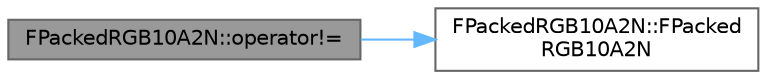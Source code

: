digraph "FPackedRGB10A2N::operator!="
{
 // INTERACTIVE_SVG=YES
 // LATEX_PDF_SIZE
  bgcolor="transparent";
  edge [fontname=Helvetica,fontsize=10,labelfontname=Helvetica,labelfontsize=10];
  node [fontname=Helvetica,fontsize=10,shape=box,height=0.2,width=0.4];
  rankdir="LR";
  Node1 [id="Node000001",label="FPackedRGB10A2N::operator!=",height=0.2,width=0.4,color="gray40", fillcolor="grey60", style="filled", fontcolor="black",tooltip=" "];
  Node1 -> Node2 [id="edge1_Node000001_Node000002",color="steelblue1",style="solid",tooltip=" "];
  Node2 [id="Node000002",label="FPackedRGB10A2N::FPacked\lRGB10A2N",height=0.2,width=0.4,color="grey40", fillcolor="white", style="filled",URL="$db/d32/structFPackedRGB10A2N.html#ae367894095636d1fb1e583361cd5526a",tooltip=" "];
}

